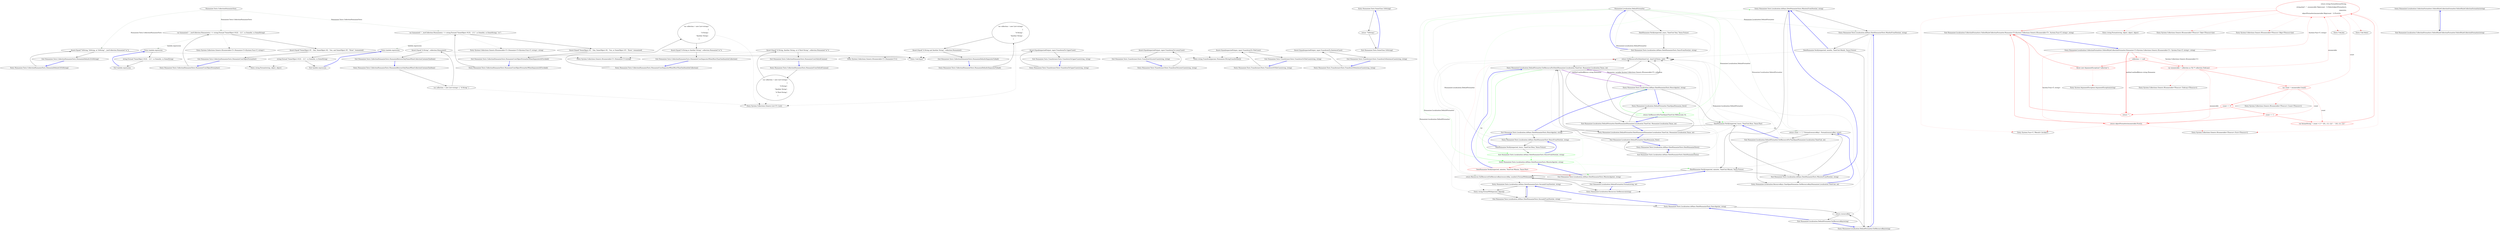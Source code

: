 digraph  {
n43 [label="Humanizer.Tests.CollectionHumanizeTests", span=""];
n0 [label="Entry Humanizer.Tests.SomeClass.ToString()", span="9-9", cluster="Humanizer.Tests.SomeClass.ToString()"];
n1 [label="return ''ToString'';", span="11-11", cluster="Humanizer.Tests.SomeClass.ToString()"];
n2 [label="Exit Humanizer.Tests.SomeClass.ToString()", span="9-9", cluster="Humanizer.Tests.SomeClass.ToString()"];
n3 [label="Entry Humanizer.Tests.CollectionHumanizeTests.HumanizeReturnsOnlyNameWhenCollectionContainsOneItem()", span="19-19", cluster="Humanizer.Tests.CollectionHumanizeTests.HumanizeReturnsOnlyNameWhenCollectionContainsOneItem()"];
n4 [label="var collection = new List<string> { ''A String'' }", span="21-21", cluster="Humanizer.Tests.CollectionHumanizeTests.HumanizeReturnsOnlyNameWhenCollectionContainsOneItem()"];
n5 [label="Assert.Equal(''A String'', collection.Humanize())", span="23-23", cluster="Humanizer.Tests.CollectionHumanizeTests.HumanizeReturnsOnlyNameWhenCollectionContainsOneItem()"];
n7 [label="Entry System.Collections.Generic.List<T>.List()", span="0-0", cluster="System.Collections.Generic.List<T>.List()"];
n6 [label="Exit Humanizer.Tests.CollectionHumanizeTests.HumanizeReturnsOnlyNameWhenCollectionContainsOneItem()", span="19-19", cluster="Humanizer.Tests.CollectionHumanizeTests.HumanizeReturnsOnlyNameWhenCollectionContainsOneItem()"];
n8 [label="Entry System.Collections.Generic.IEnumerable<T>.Humanize<T>()", span="17-17", cluster="System.Collections.Generic.IEnumerable<T>.Humanize<T>()"];
n9 [label="Entry Unk.Equal", span="", cluster="Unk.Equal"];
n10 [label="Entry Humanizer.Tests.CollectionHumanizeTests.HumanizeUsesSeparatorWhenMoreThanOneItemIsInCollection()", span="27-27", cluster="Humanizer.Tests.CollectionHumanizeTests.HumanizeUsesSeparatorWhenMoreThanOneItemIsInCollection()"];
n11 [label="var collection = new List<string>\r\n            {\r\n                ''A String'',\r\n                ''Another String'',\r\n            }", span="29-33", cluster="Humanizer.Tests.CollectionHumanizeTests.HumanizeUsesSeparatorWhenMoreThanOneItemIsInCollection()"];
n12 [label="Assert.Equal(''A String or Another String'', collection.Humanize(''or''))", span="35-35", cluster="Humanizer.Tests.CollectionHumanizeTests.HumanizeUsesSeparatorWhenMoreThanOneItemIsInCollection()"];
n13 [label="Exit Humanizer.Tests.CollectionHumanizeTests.HumanizeUsesSeparatorWhenMoreThanOneItemIsInCollection()", span="27-27", cluster="Humanizer.Tests.CollectionHumanizeTests.HumanizeUsesSeparatorWhenMoreThanOneItemIsInCollection()"];
n14 [label="Entry System.Collections.Generic.IEnumerable<T>.Humanize<T>(string)", span="40-40", cluster="System.Collections.Generic.IEnumerable<T>.Humanize<T>(string)"];
n15 [label="Entry Humanizer.Tests.CollectionHumanizeTests.HumanizeDefaultsSeparatorToAnd()", span="39-39", cluster="Humanizer.Tests.CollectionHumanizeTests.HumanizeDefaultsSeparatorToAnd()"];
n16 [label="var collection = new List<string>\r\n            {\r\n                ''A String'',\r\n                ''Another String'',\r\n            }", span="41-45", cluster="Humanizer.Tests.CollectionHumanizeTests.HumanizeDefaultsSeparatorToAnd()"];
n17 [label="Assert.Equal(''A String and Another String'', collection.Humanize())", span="47-47", cluster="Humanizer.Tests.CollectionHumanizeTests.HumanizeDefaultsSeparatorToAnd()"];
n18 [label="Exit Humanizer.Tests.CollectionHumanizeTests.HumanizeDefaultsSeparatorToAnd()", span="39-39", cluster="Humanizer.Tests.CollectionHumanizeTests.HumanizeDefaultsSeparatorToAnd()"];
n19 [label="Entry Humanizer.Tests.CollectionHumanizeTests.HumanizeUsesOxfordComma()", span="51-51", cluster="Humanizer.Tests.CollectionHumanizeTests.HumanizeUsesOxfordComma()"];
n20 [label="var collection = new List<string>\r\n            {\r\n                ''A String'',\r\n                ''Another String'',\r\n                ''A Third String'',\r\n            }", span="53-58", cluster="Humanizer.Tests.CollectionHumanizeTests.HumanizeUsesOxfordComma()"];
n21 [label="Assert.Equal(''A String, Another String, or A Third String'', collection.Humanize(''or''))", span="60-60", cluster="Humanizer.Tests.CollectionHumanizeTests.HumanizeUsesOxfordComma()"];
n22 [label="Exit Humanizer.Tests.CollectionHumanizeTests.HumanizeUsesOxfordComma()", span="51-51", cluster="Humanizer.Tests.CollectionHumanizeTests.HumanizeUsesOxfordComma()"];
n23 [label="Entry Humanizer.Tests.CollectionHumanizeTests.HumanizeDefaultsToToString()", span="71-71", cluster="Humanizer.Tests.CollectionHumanizeTests.HumanizeDefaultsToToString()"];
n24 [label="Assert.Equal(''ToString, ToString, or ToString'', _testCollection.Humanize(''or''))", span="73-73", cluster="Humanizer.Tests.CollectionHumanizeTests.HumanizeDefaultsToToString()"];
n25 [label="Exit Humanizer.Tests.CollectionHumanizeTests.HumanizeDefaultsToToString()", span="71-71", cluster="Humanizer.Tests.CollectionHumanizeTests.HumanizeDefaultsToToString()"];
n26 [label="Entry Humanizer.Tests.CollectionHumanizeTests.HumanizeUsesObjectFormatter()", span="77-77", cluster="Humanizer.Tests.CollectionHumanizeTests.HumanizeUsesObjectFormatter()"];
n27 [label="var humanized = _testCollection.Humanize(sc => string.Format(''SomeObject #{0} - {1}'', sc.SomeInt, sc.SomeString))", span="79-79", cluster="Humanizer.Tests.CollectionHumanizeTests.HumanizeUsesObjectFormatter()"];
n28 [label="Assert.Equal(''SomeObject #1 - One, SomeObject #2 - Two, and SomeObject #3 - Three'', humanized)", span="80-80", cluster="Humanizer.Tests.CollectionHumanizeTests.HumanizeUsesObjectFormatter()"];
n30 [label="Entry System.Collections.Generic.IEnumerable<T>.Humanize<T>(System.Func<T, string>)", span="27-27", cluster="System.Collections.Generic.IEnumerable<T>.Humanize<T>(System.Func<T, string>)"];
n31 [label="Entry lambda expression", span="79-79", cluster="lambda expression"];
n29 [label="Exit Humanizer.Tests.CollectionHumanizeTests.HumanizeUsesObjectFormatter()", span="77-77", cluster="Humanizer.Tests.CollectionHumanizeTests.HumanizeUsesObjectFormatter()"];
n32 [label="string.Format(''SomeObject #{0} - {1}'', sc.SomeInt, sc.SomeString)", span="79-79", cluster="lambda expression"];
n33 [label="Exit lambda expression", span="79-79", cluster="lambda expression"];
n34 [label="Entry string.Format(string, object, object)", span="0-0", cluster="string.Format(string, object, object)"];
n35 [label="Entry Humanizer.Tests.CollectionHumanizeTests.HumanizeUsesObjectFormatterWhenSeparatorIsProvided()", span="84-84", cluster="Humanizer.Tests.CollectionHumanizeTests.HumanizeUsesObjectFormatterWhenSeparatorIsProvided()"];
n36 [label="var humanized = _testCollection.Humanize(sc => string.Format(''SomeObject #{0} - {1}'', sc.SomeInt, sc.SomeString), ''or'')", span="86-86", cluster="Humanizer.Tests.CollectionHumanizeTests.HumanizeUsesObjectFormatterWhenSeparatorIsProvided()"];
n37 [label="Assert.Equal(''SomeObject #1 - One, SomeObject #2 - Two, or SomeObject #3 - Three'', humanized)", span="87-87", cluster="Humanizer.Tests.CollectionHumanizeTests.HumanizeUsesObjectFormatterWhenSeparatorIsProvided()"];
n39 [label="Entry System.Collections.Generic.IEnumerable<T>.Humanize<T>(System.Func<T, string>, string)", span="51-51", cluster="System.Collections.Generic.IEnumerable<T>.Humanize<T>(System.Func<T, string>, string)"];
n40 [label="Entry lambda expression", span="86-86", cluster="lambda expression"];
n38 [label="Exit Humanizer.Tests.CollectionHumanizeTests.HumanizeUsesObjectFormatterWhenSeparatorIsProvided()", span="84-84", cluster="Humanizer.Tests.CollectionHumanizeTests.HumanizeUsesObjectFormatterWhenSeparatorIsProvided()"];
n41 [label="string.Format(''SomeObject #{0} - {1}'', sc.SomeInt, sc.SomeString)", span="86-86", cluster="lambda expression"];
n42 [label="Exit lambda expression", span="86-86", cluster="lambda expression"];
m0_18 [label="Entry Humanizer.Tests.Localisation.zhHans.DateHumanizeTests.MinutesFromNow(int, string)", span="55-55", cluster="Humanizer.Tests.Localisation.zhHans.DateHumanizeTests.MinutesFromNow(int, string)", file="DefaultCollectionFormatter.cs"];
m0_24 [label="Entry Humanizer.Tests.Localisation.zhHans.DateHumanizeTests.MonthsFromNow(int, string)", span="71-71", cluster="Humanizer.Tests.Localisation.zhHans.DateHumanizeTests.MonthsFromNow(int, string)", file="DefaultCollectionFormatter.cs"];
m0_25 [label="DateHumanize.Verify(expected, months, TimeUnit.Month, Tense.Future)", span="73-73", cluster="Humanizer.Tests.Localisation.zhHans.DateHumanizeTests.MonthsFromNow(int, string)", file="DefaultCollectionFormatter.cs"];
m0_30 [label="Entry Humanizer.Tests.Localisation.zhHans.DateHumanizeTests.SecondsFromNow(int, string)", span="87-87", cluster="Humanizer.Tests.Localisation.zhHans.DateHumanizeTests.SecondsFromNow(int, string)", file="DefaultCollectionFormatter.cs"];
m0_32 [label="Exit Humanizer.Tests.Localisation.zhHans.DateHumanizeTests.SecondsFromNow(int, string)", span="87-87", cluster="Humanizer.Tests.Localisation.zhHans.DateHumanizeTests.SecondsFromNow(int, string)", file="DefaultCollectionFormatter.cs"];
m0_33 [label="Entry Humanizer.Tests.Localisation.zhHans.DateHumanizeTests.YearsAgo(int, string)", span="95-95", cluster="Humanizer.Tests.Localisation.zhHans.DateHumanizeTests.YearsAgo(int, string)", file="DefaultCollectionFormatter.cs"];
m0_31 [label="Entry string.FormatWith(params object[])", span="15-15", cluster="string.FormatWith(params object[])", file="DefaultCollectionFormatter.cs"];
m0_21 [label="return count == 1 ? Format(resourceKey) : Format(resourceKey, count);", span="44-44", cluster="Humanizer.Localisation.DefaultFormatter.GetResourceForTimeSpan(Humanizer.Localisation.TimeUnit, int)", file="DefaultCollectionFormatter.cs"];
m0_22 [label="Exit Humanizer.Localisation.DefaultFormatter.GetResourceForTimeSpan(Humanizer.Localisation.TimeUnit, int)", span="41-41", cluster="Humanizer.Localisation.DefaultFormatter.GetResourceForTimeSpan(Humanizer.Localisation.TimeUnit, int)", file="DefaultCollectionFormatter.cs"];
m0_23 [label="Entry Humanizer.Localisation.ResourceKeys.TimeSpanHumanize.GetResourceKey(Humanizer.Localisation.TimeUnit, int)", span="19-19", cluster="Humanizer.Localisation.ResourceKeys.TimeSpanHumanize.GetResourceKey(Humanizer.Localisation.TimeUnit, int)", file="DefaultCollectionFormatter.cs"];
m0_2 [label="Exit Humanizer.Localisation.DefaultFormatter.DateHumanize_Now()", span="11-11", cluster="Humanizer.Localisation.DefaultFormatter.DateHumanize_Now()", file="DefaultCollectionFormatter.cs"];
m0_3 [label="Entry Humanizer.Localisation.DefaultFormatter.GetResourceForDate(Humanizer.Localisation.TimeUnit, Humanizer.Localisation.Tense, int)", span="35-35", cluster="Humanizer.Localisation.DefaultFormatter.GetResourceForDate(Humanizer.Localisation.TimeUnit, Humanizer.Localisation.Tense, int)", file="DefaultCollectionFormatter.cs"];
m0_4 [label="Entry Humanizer.Localisation.DefaultFormatter.DateHumanize(Humanizer.Localisation.TimeUnit, Humanizer.Localisation.Tense, int)", span="16-16", cluster="Humanizer.Localisation.DefaultFormatter.DateHumanize(Humanizer.Localisation.TimeUnit, Humanizer.Localisation.Tense, int)", file="DefaultCollectionFormatter.cs"];
m0_11 [label="Exit Humanizer.Tests.Localisation.zhHans.DateHumanizeTests.HoursAgo(int, string)", span="30-30", cluster="Humanizer.Tests.Localisation.zhHans.DateHumanizeTests.HoursAgo(int, string)", file="DefaultCollectionFormatter.cs"];
m0_12 [label="Entry Humanizer.Tests.Localisation.zhHans.DateHumanizeTests.HoursFromNow(int, string)", span="38-38", cluster="Humanizer.Tests.Localisation.zhHans.DateHumanizeTests.HoursFromNow(int, string)", file="DefaultCollectionFormatter.cs"];
m0_13 [label="DateHumanize.Verify(expected, hours, TimeUnit.Hour, Tense.Future)", span="40-40", cluster="Humanizer.Tests.Localisation.zhHans.DateHumanizeTests.HoursFromNow(int, string)", file="DefaultCollectionFormatter.cs"];
m0_26 [label="Entry Humanizer.Localisation.DefaultFormatter.GetResourceKey(string)", span="62-62", cluster="Humanizer.Localisation.DefaultFormatter.GetResourceKey(string)", file="DefaultCollectionFormatter.cs"];
m0_0 [label="Entry Humanizer.Tests.Localisation.zhHans.DateHumanizeTests.DateHumanizeTests()", span="7-7", cluster="Humanizer.Tests.Localisation.zhHans.DateHumanizeTests.DateHumanizeTests()", file="DefaultCollectionFormatter.cs"];
m0_1 [label="Exit Humanizer.Tests.Localisation.zhHans.DateHumanizeTests.DateHumanizeTests()", span="7-7", cluster="Humanizer.Tests.Localisation.zhHans.DateHumanizeTests.DateHumanizeTests()", file="DefaultCollectionFormatter.cs"];
m0_27 [label="Entry Humanizer.Localisation.Resources.GetResource(string)", span="16-16", cluster="Humanizer.Localisation.Resources.GetResource(string)", file="DefaultCollectionFormatter.cs"];
m0_28 [label="return Resources.GetResource(GetResourceKey(resourceKey, number)).FormatWith(number);", span="54-54", cluster="Humanizer.Localisation.DefaultFormatter.Format(string, int)", file="DefaultCollectionFormatter.cs"];
m0_29 [label="Exit Humanizer.Localisation.DefaultFormatter.Format(string, int)", span="52-52", cluster="Humanizer.Localisation.DefaultFormatter.Format(string, int)", file="DefaultCollectionFormatter.cs"];
m0_5 [label="return GetResourceForDate(timeUnit, timeUnitTense, unit);", span="18-18", cluster="Humanizer.Localisation.DefaultFormatter.DateHumanize(Humanizer.Localisation.TimeUnit, Humanizer.Localisation.Tense, int)", file="DefaultCollectionFormatter.cs"];
m0_36 [label="Humanizer.Localisation.DefaultFormatter", span="", cluster="Humanizer.Tests.Localisation.zhHans.DateHumanizeTests.YearsFromNow(int, string)", file="DefaultCollectionFormatter.cs"];
m0_37 [label="DateHumanize.Verify(expected, years, TimeUnit.Year, Tense.Future)", span="105-105", cluster="Humanizer.Tests.Localisation.zhHans.DateHumanizeTests.YearsFromNow(int, string)", file="DefaultCollectionFormatter.cs"];
m0_38 [label="Exit Humanizer.Tests.Localisation.zhHans.DateHumanizeTests.YearsFromNow(int, string)", span="103-103", cluster="Humanizer.Tests.Localisation.zhHans.DateHumanizeTests.YearsFromNow(int, string)", file="DefaultCollectionFormatter.cs"];
m0_17 [label="Exit Humanizer.Tests.Localisation.zhHans.DateHumanizeTests.MinutesAgo(int, string)", span="47-47", cluster="Humanizer.Tests.Localisation.zhHans.DateHumanizeTests.MinutesAgo(int, string)", file="DefaultCollectionFormatter.cs"];
m0_6 [label="Exit Humanizer.Localisation.DefaultFormatter.DateHumanize(Humanizer.Localisation.TimeUnit, Humanizer.Localisation.Tense, int)", span="16-16", cluster="Humanizer.Localisation.DefaultFormatter.DateHumanize(Humanizer.Localisation.TimeUnit, Humanizer.Localisation.Tense, int)", file="DefaultCollectionFormatter.cs"];
m0_7 [label="Entry Humanizer.Localisation.DefaultFormatter.TimeSpanHumanize_Zero()", span="25-25", cluster="Humanizer.Localisation.DefaultFormatter.TimeSpanHumanize_Zero()", file="DefaultCollectionFormatter.cs"];
m0_8 [label="return GetResourceForTimeSpan(TimeUnit.Millisecond, 0);", span="27-27", cluster="Humanizer.Localisation.DefaultFormatter.TimeSpanHumanize_Zero()", file="DefaultCollectionFormatter.cs", color=green, community=0];
m0_9 [label="Entry Humanizer.Tests.Localisation.zhHans.DateHumanizeTests.HoursAgo(int, string)", span="30-30", cluster="Humanizer.Tests.Localisation.zhHans.DateHumanizeTests.HoursAgo(int, string)", file="DefaultCollectionFormatter.cs"];
m0_14 [label="Exit Humanizer.Tests.Localisation.zhHans.DateHumanizeTests.HoursFromNow(int, string)", span="38-38", cluster="Humanizer.Tests.Localisation.zhHans.DateHumanizeTests.HoursFromNow(int, string)", color=green, community=0, file="DefaultCollectionFormatter.cs"];
m0_15 [label="Entry Humanizer.Tests.Localisation.zhHans.DateHumanizeTests.MinutesAgo(int, string)", span="47-47", cluster="Humanizer.Tests.Localisation.zhHans.DateHumanizeTests.MinutesAgo(int, string)", color=green, community=0, file="DefaultCollectionFormatter.cs"];
m0_16 [label="DateHumanize.Verify(expected, minutes, TimeUnit.Minute, Tense.Past)", span="49-49", cluster="Humanizer.Tests.Localisation.zhHans.DateHumanizeTests.MinutesAgo(int, string)", file="DefaultCollectionFormatter.cs", color=red, community=0];
m0_34 [label="return resourceKey;", span="64-64", cluster="Humanizer.Localisation.DefaultFormatter.GetResourceKey(string)", file="DefaultCollectionFormatter.cs"];
m0_35 [label="Exit Humanizer.Localisation.DefaultFormatter.GetResourceKey(string)", span="62-62", cluster="Humanizer.Localisation.DefaultFormatter.GetResourceKey(string)", file="DefaultCollectionFormatter.cs"];
m0_19 [label="DateHumanize.Verify(expected, minutes, TimeUnit.Minute, Tense.Future)", span="57-57", cluster="Humanizer.Tests.Localisation.zhHans.DateHumanizeTests.MinutesFromNow(int, string)", file="DefaultCollectionFormatter.cs"];
m0_10 [label="DateHumanize.Verify(expected, hours, TimeUnit.Hour, Tense.Past)", span="32-32", cluster="Humanizer.Tests.Localisation.zhHans.DateHumanizeTests.HoursAgo(int, string)", file="DefaultCollectionFormatter.cs"];
m0_20 [label="Exit Humanizer.Tests.Localisation.zhHans.DateHumanizeTests.MinutesFromNow(int, string)", span="55-55", cluster="Humanizer.Tests.Localisation.zhHans.DateHumanizeTests.MinutesFromNow(int, string)", file="DefaultCollectionFormatter.cs"];
m1_23 [label="Entry string.Format(string, object, object, object)", span="0-0", cluster="string.Format(string, object, object, object)", file="OxfordStyleCollectionFormatter.cs"];
m1_19 [label="Entry System.Collections.Generic.IEnumerable<TSource>.Take<TSource>(int)", span="0-0", cluster="System.Collections.Generic.IEnumerable<TSource>.Take<TSource>(int)", file="OxfordStyleCollectionFormatter.cs"];
m1_22 [label="Entry System.Collections.Generic.IEnumerable<TSource>.Skip<TSource>(int)", span="0-0", cluster="System.Collections.Generic.IEnumerable<TSource>.Skip<TSource>(int)", file="OxfordStyleCollectionFormatter.cs"];
m1_18 [label="Entry System.Func<T, TResult>.Invoke(T)", span="0-0", cluster="System.Func<T, TResult>.Invoke(T)", file="OxfordStyleCollectionFormatter.cs"];
m1_14 [label="Entry System.ArgumentException.ArgumentException(string)", span="0-0", cluster="System.ArgumentException.ArgumentException(string)", file="OxfordStyleCollectionFormatter.cs"];
m1_2 [label="Entry Humanizer.Localisation.CollectionFormatters.OxfordStyleCollectionFormatter.Humanize<T>(System.Collections.Generic.IEnumerable<T>, System.Func<T, string>, string)", span="13-13", cluster="Humanizer.Localisation.CollectionFormatters.OxfordStyleCollectionFormatter.Humanize<T>(System.Collections.Generic.IEnumerable<T>, System.Func<T, string>, string)", file="OxfordStyleCollectionFormatter.cs"];
m1_3 [label="collection == null", span="15-15", cluster="Humanizer.Localisation.CollectionFormatters.OxfordStyleCollectionFormatter.Humanize<T>(System.Collections.Generic.IEnumerable<T>, System.Func<T, string>, string)", color=red, community=0, file="OxfordStyleCollectionFormatter.cs"];
m1_5 [label="var enumerable = collection as T[] ?? collection.ToArray()", span="18-18", cluster="Humanizer.Localisation.CollectionFormatters.OxfordStyleCollectionFormatter.Humanize<T>(System.Collections.Generic.IEnumerable<T>, System.Func<T, string>, string)", color=red, community=0, file="OxfordStyleCollectionFormatter.cs"];
m1_10 [label="return objectFormatter(enumerable.First());", span="26-26", cluster="Humanizer.Localisation.CollectionFormatters.OxfordStyleCollectionFormatter.Humanize<T>(System.Collections.Generic.IEnumerable<T>, System.Func<T, string>, string)", color=red, community=0, file="OxfordStyleCollectionFormatter.cs"];
m1_12 [label="return string.Format(formatString,\r\n                string.Join('', '', enumerable.Take(count - 1).Select(objectFormatter)),\r\n                separator,\r\n                objectFormatter(enumerable.Skip(count - 1).First()));", span="30-33", cluster="Humanizer.Localisation.CollectionFormatters.OxfordStyleCollectionFormatter.Humanize<T>(System.Collections.Generic.IEnumerable<T>, System.Func<T, string>, string)", color=red, community=1, file="OxfordStyleCollectionFormatter.cs"];
m1_4 [label="throw new ArgumentException(''collection'');", span="16-16", cluster="Humanizer.Localisation.CollectionFormatters.OxfordStyleCollectionFormatter.Humanize<T>(System.Collections.Generic.IEnumerable<T>, System.Func<T, string>, string)", color=red, community=0, file="OxfordStyleCollectionFormatter.cs"];
m1_6 [label="var count = enumerable.Count()", span="20-20", cluster="Humanizer.Localisation.CollectionFormatters.OxfordStyleCollectionFormatter.Humanize<T>(System.Collections.Generic.IEnumerable<T>, System.Func<T, string>, string)", color=red, community=0, file="OxfordStyleCollectionFormatter.cs"];
m1_7 [label="count == 0", span="22-22", cluster="Humanizer.Localisation.CollectionFormatters.OxfordStyleCollectionFormatter.Humanize<T>(System.Collections.Generic.IEnumerable<T>, System.Func<T, string>, string)", color=red, community=0, file="OxfordStyleCollectionFormatter.cs"];
m1_9 [label="count == 1", span="25-25", cluster="Humanizer.Localisation.CollectionFormatters.OxfordStyleCollectionFormatter.Humanize<T>(System.Collections.Generic.IEnumerable<T>, System.Func<T, string>, string)", color=red, community=0, file="OxfordStyleCollectionFormatter.cs"];
m1_11 [label="var formatString = count > 2 ? ''{0}, {1} {2}'' : ''{0} {1} {2}''", span="28-28", cluster="Humanizer.Localisation.CollectionFormatters.OxfordStyleCollectionFormatter.Humanize<T>(System.Collections.Generic.IEnumerable<T>, System.Func<T, string>, string)", color=red, community=0, file="OxfordStyleCollectionFormatter.cs"];
m1_8 [label="return '''';", span="23-23", cluster="Humanizer.Localisation.CollectionFormatters.OxfordStyleCollectionFormatter.Humanize<T>(System.Collections.Generic.IEnumerable<T>, System.Func<T, string>, string)", color=red, community=0, file="OxfordStyleCollectionFormatter.cs"];
m1_13 [label="Exit Humanizer.Localisation.CollectionFormatters.OxfordStyleCollectionFormatter.Humanize<T>(System.Collections.Generic.IEnumerable<T>, System.Func<T, string>, string)", span="13-13", cluster="Humanizer.Localisation.CollectionFormatters.OxfordStyleCollectionFormatter.Humanize<T>(System.Collections.Generic.IEnumerable<T>, System.Func<T, string>, string)", file="OxfordStyleCollectionFormatter.cs"];
m1_21 [label="Entry Unk.Join", span="", cluster="Unk.Join", file="OxfordStyleCollectionFormatter.cs"];
m1_17 [label="Entry System.Collections.Generic.IEnumerable<TSource>.First<TSource>()", span="0-0", cluster="System.Collections.Generic.IEnumerable<TSource>.First<TSource>()", file="OxfordStyleCollectionFormatter.cs"];
m1_15 [label="Entry System.Collections.Generic.IEnumerable<TSource>.ToArray<TSource>()", span="0-0", cluster="System.Collections.Generic.IEnumerable<TSource>.ToArray<TSource>()", file="OxfordStyleCollectionFormatter.cs"];
m1_0 [label="Entry Humanizer.Localisation.CollectionFormatters.OxfordStyleCollectionFormatter.OxfordStyleCollectionFormatter(string)", span="8-8", cluster="Humanizer.Localisation.CollectionFormatters.OxfordStyleCollectionFormatter.OxfordStyleCollectionFormatter(string)", file="OxfordStyleCollectionFormatter.cs"];
m1_1 [label="Exit Humanizer.Localisation.CollectionFormatters.OxfordStyleCollectionFormatter.OxfordStyleCollectionFormatter(string)", span="8-8", cluster="Humanizer.Localisation.CollectionFormatters.OxfordStyleCollectionFormatter.OxfordStyleCollectionFormatter(string)", file="OxfordStyleCollectionFormatter.cs"];
m1_16 [label="Entry System.Collections.Generic.IEnumerable<TSource>.Count<TSource>()", span="0-0", cluster="System.Collections.Generic.IEnumerable<TSource>.Count<TSource>()", file="OxfordStyleCollectionFormatter.cs"];
m1_20 [label="Entry Unk.Select", span="", cluster="Unk.Select", file="OxfordStyleCollectionFormatter.cs"];
m3_11 [label="Entry Humanizer.Tests.TransformersTests.TransformToUpperCase(string, string)", span="43-43", cluster="Humanizer.Tests.TransformersTests.TransformToUpperCase(string, string)", file="StringHumanizeTests.cs"];
m3_12 [label="Assert.Equal(expectedOutput, input.Transform(To.UpperCase))", span="45-45", cluster="Humanizer.Tests.TransformersTests.TransformToUpperCase(string, string)", file="StringHumanizeTests.cs"];
m3_13 [label="Exit Humanizer.Tests.TransformersTests.TransformToUpperCase(string, string)", span="43-43", cluster="Humanizer.Tests.TransformersTests.TransformToUpperCase(string, string)", file="StringHumanizeTests.cs"];
m3_3 [label="Entry string.Transform(params Humanizer.IStringTransformer[])", span="15-15", cluster="string.Transform(params Humanizer.IStringTransformer[])", file="StringHumanizeTests.cs"];
m3_5 [label="Entry Humanizer.Tests.TransformersTests.TransformToLowerCase(string, string)", span="25-25", cluster="Humanizer.Tests.TransformersTests.TransformToLowerCase(string, string)", file="StringHumanizeTests.cs"];
m3_6 [label="Assert.Equal(expectedOutput, input.Transform(To.LowerCase))", span="27-27", cluster="Humanizer.Tests.TransformersTests.TransformToLowerCase(string, string)", file="StringHumanizeTests.cs"];
m3_7 [label="Exit Humanizer.Tests.TransformersTests.TransformToLowerCase(string, string)", span="25-25", cluster="Humanizer.Tests.TransformersTests.TransformToLowerCase(string, string)", file="StringHumanizeTests.cs"];
m3_0 [label="Entry Humanizer.Tests.TransformersTests.TransformToTitleCase(string, string)", span="15-15", cluster="Humanizer.Tests.TransformersTests.TransformToTitleCase(string, string)", file="StringHumanizeTests.cs"];
m3_1 [label="Assert.Equal(expectedOutput, input.Transform(To.TitleCase))", span="17-17", cluster="Humanizer.Tests.TransformersTests.TransformToTitleCase(string, string)", file="StringHumanizeTests.cs"];
m3_2 [label="Exit Humanizer.Tests.TransformersTests.TransformToTitleCase(string, string)", span="15-15", cluster="Humanizer.Tests.TransformersTests.TransformToTitleCase(string, string)", file="StringHumanizeTests.cs"];
m3_8 [label="Entry Humanizer.Tests.TransformersTests.TransformToSentenceCase(string, string)", span="34-34", cluster="Humanizer.Tests.TransformersTests.TransformToSentenceCase(string, string)", file="StringHumanizeTests.cs"];
m3_9 [label="Assert.Equal(expectedOutput, input.Transform(To.SentenceCase))", span="36-36", cluster="Humanizer.Tests.TransformersTests.TransformToSentenceCase(string, string)", file="StringHumanizeTests.cs"];
m3_10 [label="Exit Humanizer.Tests.TransformersTests.TransformToSentenceCase(string, string)", span="34-34", cluster="Humanizer.Tests.TransformersTests.TransformToSentenceCase(string, string)", file="StringHumanizeTests.cs"];
n43 -> n24  [key=1, style=dashed, color=darkseagreen4, label="Humanizer.Tests.CollectionHumanizeTests"];
n43 -> n27  [key=1, style=dashed, color=darkseagreen4, label="Humanizer.Tests.CollectionHumanizeTests"];
n43 -> n36  [key=1, style=dashed, color=darkseagreen4, label="Humanizer.Tests.CollectionHumanizeTests"];
n0 -> n1  [key=0, style=solid];
n1 -> n2  [key=0, style=solid];
n2 -> n0  [key=0, style=bold, color=blue];
n3 -> n4  [key=0, style=solid];
n4 -> n5  [key=0, style=solid];
n4 -> n7  [key=2, style=dotted];
n5 -> n6  [key=0, style=solid];
n5 -> n8  [key=2, style=dotted];
n5 -> n9  [key=2, style=dotted];
n6 -> n3  [key=0, style=bold, color=blue];
n10 -> n11  [key=0, style=solid];
n11 -> n12  [key=0, style=solid];
n11 -> n7  [key=2, style=dotted];
n12 -> n13  [key=0, style=solid];
n12 -> n14  [key=2, style=dotted];
n12 -> n9  [key=2, style=dotted];
n13 -> n10  [key=0, style=bold, color=blue];
n15 -> n16  [key=0, style=solid];
n16 -> n17  [key=0, style=solid];
n16 -> n7  [key=2, style=dotted];
n17 -> n18  [key=0, style=solid];
n17 -> n8  [key=2, style=dotted];
n17 -> n9  [key=2, style=dotted];
n18 -> n15  [key=0, style=bold, color=blue];
n19 -> n20  [key=0, style=solid];
n20 -> n21  [key=0, style=solid];
n20 -> n7  [key=2, style=dotted];
n21 -> n22  [key=0, style=solid];
n21 -> n14  [key=2, style=dotted];
n21 -> n9  [key=2, style=dotted];
n22 -> n19  [key=0, style=bold, color=blue];
n23 -> n24  [key=0, style=solid];
n24 -> n25  [key=0, style=solid];
n24 -> n14  [key=2, style=dotted];
n24 -> n9  [key=2, style=dotted];
n25 -> n23  [key=0, style=bold, color=blue];
n26 -> n27  [key=0, style=solid];
n27 -> n28  [key=0, style=solid];
n27 -> n30  [key=2, style=dotted];
n27 -> n31  [key=1, style=dashed, color=darkseagreen4, label="lambda expression"];
n28 -> n29  [key=0, style=solid];
n28 -> n9  [key=2, style=dotted];
n31 -> n32  [key=0, style=solid];
n29 -> n26  [key=0, style=bold, color=blue];
n32 -> n33  [key=0, style=solid];
n32 -> n34  [key=2, style=dotted];
n33 -> n31  [key=0, style=bold, color=blue];
n35 -> n36  [key=0, style=solid];
n36 -> n37  [key=0, style=solid];
n36 -> n39  [key=2, style=dotted];
n36 -> n40  [key=1, style=dashed, color=darkseagreen4, label="lambda expression"];
n37 -> n38  [key=0, style=solid];
n37 -> n9  [key=2, style=dotted];
n40 -> n41  [key=0, style=solid];
n38 -> n35  [key=0, style=bold, color=blue];
n41 -> n42  [key=0, style=solid];
n41 -> n34  [key=2, style=dotted];
n42 -> n40  [key=0, style=bold, color=blue];
m0_18 -> m0_24  [key=0, style=solid];
m0_18 -> m0_19  [key=0, style=solid];
m0_24 -> m0_25  [key=0, style=solid];
m0_24 -> m0_26  [key=2, style=dotted];
m0_24 -> m0_27  [key=2, style=dotted];
m0_25 -> m0_18  [key=0, style=bold, color=blue];
m0_25 -> m0_26  [key=0, style=solid];
m0_25 -> m0_5  [key=2, style=dotted];
m0_30 -> m0_32  [key=0, style=solid];
m0_30 -> m0_31  [key=0, style=solid];
m0_32 -> m0_33  [key=0, style=solid];
m0_32 -> m0_30  [key=0, style=bold, color=blue];
m0_33 -> m0_30  [key=0, style=bold, color=blue];
m0_33 -> m0_34  [key=0, style=solid];
m0_31 -> m0_32  [key=0, style=solid];
m0_31 -> m0_5  [key=2, style=dotted];
m0_21 -> m0_22  [key=0, style=solid];
m0_21 -> m0_18  [key=2, style=dotted];
m0_21 -> m0_19  [key=2, style=dotted];
m0_22 -> m0_23  [key=0, style=solid];
m0_22 -> m0_5  [key=2, style=dotted];
m0_22 -> m0_10  [key=0, style=bold, color=blue];
m0_23 -> m0_21  [key=0, style=bold, color=blue];
m0_2 -> m0_3  [key=0, style=solid];
m0_2 -> m0_0  [key=0, style=bold, color=blue];
m0_3 -> m0_4  [key=0, style=solid];
m0_3 -> m0_5  [key=2, style=dotted];
m0_3 -> m0_9  [key=3, color=darkorchid, style=bold, label="method methodReturn string Humanize"];
m0_3 -> m0_14  [key=0, style=solid, color=green];
m0_3 -> m0_15  [key=1, style=dashed, color=green, label=int];
m0_4 -> m0_2  [key=0, style=bold, color=blue];
m0_4 -> m0_5  [key=0, style=solid];
m0_11 -> m0_12  [key=0, style=solid];
m0_11 -> m0_9  [key=0, style=bold, color=blue];
m0_12 -> m0_10  [key=2, style=dotted];
m0_12 -> m0_13  [key=0, style=solid];
m0_13 -> m0_11  [key=0, style=bold, color=blue];
m0_13 -> m0_14  [key=0, style=solid];
m0_13 -> m0_5  [key=2, style=dotted];
m0_26 -> m0_24  [key=0, style=bold, color=blue];
m0_26 -> m0_34  [key=0, style=solid];
m0_0 -> m0_1  [key=0, style=solid];
m0_1 -> m0_3  [key=2, style=dotted];
m0_1 -> m0_2  [key=0, style=solid];
m0_1 -> m0_0  [key=0, style=bold, color=blue];
m0_27 -> m0_28  [key=0, style=solid];
m0_28 -> m0_29  [key=0, style=solid];
m0_28 -> m0_5  [key=2, style=dotted];
m0_28 -> m0_30  [key=2, style=dotted];
m0_28 -> m0_27  [key=2, style=dotted];
m0_28 -> m0_31  [key=2, style=dotted];
m0_29 -> m0_27  [key=0, style=bold, color=blue];
m0_29 -> m0_19  [key=0, style=bold, color=blue];
m0_5 -> m0_3  [key=2, style=dotted];
m0_5 -> m0_6  [key=0, style=solid];
m0_36 -> m0_37  [key=0, style=solid];
m0_36 -> m0_8  [key=1, style=dashed, color=green, label="Humanizer.Localisation.DefaultFormatter"];
m0_36 -> m0_15  [key=1, style=dashed, color=green, label="Humanizer.Localisation.DefaultFormatter"];
m0_36 -> m0_1  [key=1, style=dashed, color=darkseagreen4, label="Humanizer.Localisation.DefaultFormatter"];
m0_36 -> m0_5  [key=1, style=dashed, color=darkseagreen4, label="Humanizer.Localisation.DefaultFormatter"];
m0_36 -> m0_12  [key=1, style=dashed, color=darkseagreen4, label="Humanizer.Localisation.DefaultFormatter"];
m0_36 -> m0_21  [key=1, style=dashed, color=darkseagreen4, label="Humanizer.Localisation.DefaultFormatter"];
m0_36 -> m0_24  [key=1, style=dashed, color=darkseagreen4, label="Humanizer.Localisation.DefaultFormatter"];
m0_36 -> m0_28  [key=1, style=dashed, color=darkseagreen4, label="Humanizer.Localisation.DefaultFormatter"];
m0_37 -> m0_38  [key=0, style=solid];
m0_37 -> m0_5  [key=2, style=dotted];
m0_38 -> m0_36  [key=0, style=bold, color=blue];
m0_17 -> m0_15  [key=0, style=bold, color=blue];
m0_6 -> m0_7  [key=0, style=solid];
m0_6 -> m0_4  [key=0, style=bold, color=blue];
m0_7 -> m0_8  [key=0, style=solid, color=green];
m0_7 -> m0_5  [key=2, style=dotted];
m0_8 -> m0_6  [key=0, style=bold, color=blue];
m0_8 -> m0_9  [key=0, style=solid, color=green];
m0_8 -> m0_10  [key=2, style=dotted, color=green];
m0_9 -> m0_7  [key=0, style=bold, color=blue];
m0_9 -> m0_10  [key=0, style=solid];
m0_9 -> m0_3  [key=3, color=darkorchid, style=bold, label="Parameter variable System.Collections.Generic.IEnumerable<T> collection"];
m0_14 -> m0_15  [key=0, style=solid, color=green];
m0_14 -> m0_17  [key=2, style=dotted, color=green];
m0_14 -> m0_12  [key=0, style=bold, color=blue];
m0_15 -> m0_16  [key=0, style=solid, color=red];
m0_15 -> m0_18  [key=2, style=dotted, color=green];
m0_15 -> m0_19  [key=2, style=dotted, color=green];
m0_16 -> m0_3  [key=0, style=bold, color=blue];
m0_16 -> m0_17  [key=0, style=solid, color=red];
m0_16 -> m0_5  [key=2, style=dotted, color=red];
m0_34 -> m0_35  [key=0, style=solid];
m0_34 -> m0_5  [key=2, style=dotted];
m0_35 -> m0_33  [key=0, style=bold, color=blue];
m0_35 -> m0_26  [key=0, style=bold, color=blue];
m0_19 -> m0_28  [key=0, style=solid];
m0_19 -> m0_20  [key=0, style=solid];
m0_19 -> m0_5  [key=2, style=dotted];
m0_10 -> m0_20  [key=0, style=solid];
m0_10 -> m0_21  [key=1, style=dashed, color=darkseagreen4, label=int];
m0_10 -> m0_11  [key=0, style=solid];
m0_10 -> m0_5  [key=2, style=dotted];
m0_20 -> m0_21  [key=0, style=solid];
m0_20 -> m0_23  [key=2, style=dotted];
m0_20 -> m0_18  [key=0, style=bold, color=blue];
m1_2 -> m1_3  [key=0, style=solid, color=red];
m1_2 -> m1_5  [key=1, style=dashed, color=red, label="System.Collections.Generic.IEnumerable<T>"];
m1_2 -> m1_10  [key=1, style=dashed, color=red, label="System.Func<T, string>"];
m1_2 -> m1_12  [key=1, style=dashed, color=red, label="System.Func<T, string>"];
m1_2 -> m1_8  [key=3, color=red, style=bold, label="method methodReturn string Humanize"];
m1_3 -> m1_4  [key=0, style=solid, color=red];
m1_3 -> m1_5  [key=0, style=solid, color=red];
m1_5 -> m1_6  [key=0, style=solid, color=red];
m1_5 -> m1_15  [key=2, style=dotted, color=red];
m1_5 -> m1_10  [key=1, style=dashed, color=red, label=enumerable];
m1_5 -> m1_12  [key=1, style=dashed, color=red, label=enumerable];
m1_10 -> m1_13  [key=0, style=solid, color=red];
m1_10 -> m1_17  [key=2, style=dotted, color=red];
m1_10 -> m1_18  [key=2, style=dotted, color=red];
m1_12 -> m1_13  [key=0, style=solid, color=red];
m1_12 -> m1_19  [key=2, style=dotted, color=red];
m1_12 -> m1_20  [key=2, style=dotted, color=red];
m1_12 -> m1_21  [key=2, style=dotted, color=red];
m1_12 -> m1_22  [key=2, style=dotted, color=red];
m1_12 -> m1_17  [key=2, style=dotted, color=red];
m1_12 -> m1_18  [key=2, style=dotted, color=red];
m1_12 -> m1_23  [key=2, style=dotted, color=red];
m1_4 -> m1_13  [key=0, style=solid, color=red];
m1_4 -> m1_14  [key=2, style=dotted, color=red];
m1_6 -> m1_7  [key=0, style=solid, color=red];
m1_6 -> m1_16  [key=2, style=dotted, color=red];
m1_6 -> m1_9  [key=1, style=dashed, color=red, label=count];
m1_6 -> m1_11  [key=1, style=dashed, color=red, label=count];
m1_6 -> m1_12  [key=1, style=dashed, color=red, label=count];
m1_7 -> m1_8  [key=0, style=solid, color=red];
m1_7 -> m1_9  [key=0, style=solid, color=red];
m1_9 -> m1_10  [key=0, style=solid, color=red];
m1_9 -> m1_11  [key=0, style=solid, color=red];
m1_11 -> m1_12  [key=0, style=solid, color=red];
m1_8 -> m1_13  [key=0, style=solid, color=red];
m1_13 -> m1_2  [key=0, style=bold, color=blue];
m1_0 -> m1_1  [key=0, style=solid];
m1_1 -> m1_0  [key=0, style=bold, color=blue];
m3_11 -> m3_12  [key=0, style=solid];
m3_12 -> m3_13  [key=0, style=solid];
m3_12 -> m3_3  [key=2, style=dotted];
m3_12 -> n9  [key=2, style=dotted];
m3_13 -> m3_11  [key=0, style=bold, color=blue];
m3_5 -> m3_6  [key=0, style=solid];
m3_6 -> m3_7  [key=0, style=solid];
m3_6 -> m3_3  [key=2, style=dotted];
m3_6 -> n9  [key=2, style=dotted];
m3_7 -> m3_5  [key=0, style=bold, color=blue];
m3_0 -> m3_1  [key=0, style=solid];
m3_1 -> m3_2  [key=0, style=solid];
m3_1 -> m3_3  [key=2, style=dotted];
m3_1 -> n9  [key=2, style=dotted];
m3_2 -> m3_0  [key=0, style=bold, color=blue];
m3_8 -> m3_9  [key=0, style=solid];
m3_9 -> m3_10  [key=0, style=solid];
m3_9 -> m3_3  [key=2, style=dotted];
m3_9 -> n9  [key=2, style=dotted];
m3_10 -> m3_8  [key=0, style=bold, color=blue];
}
